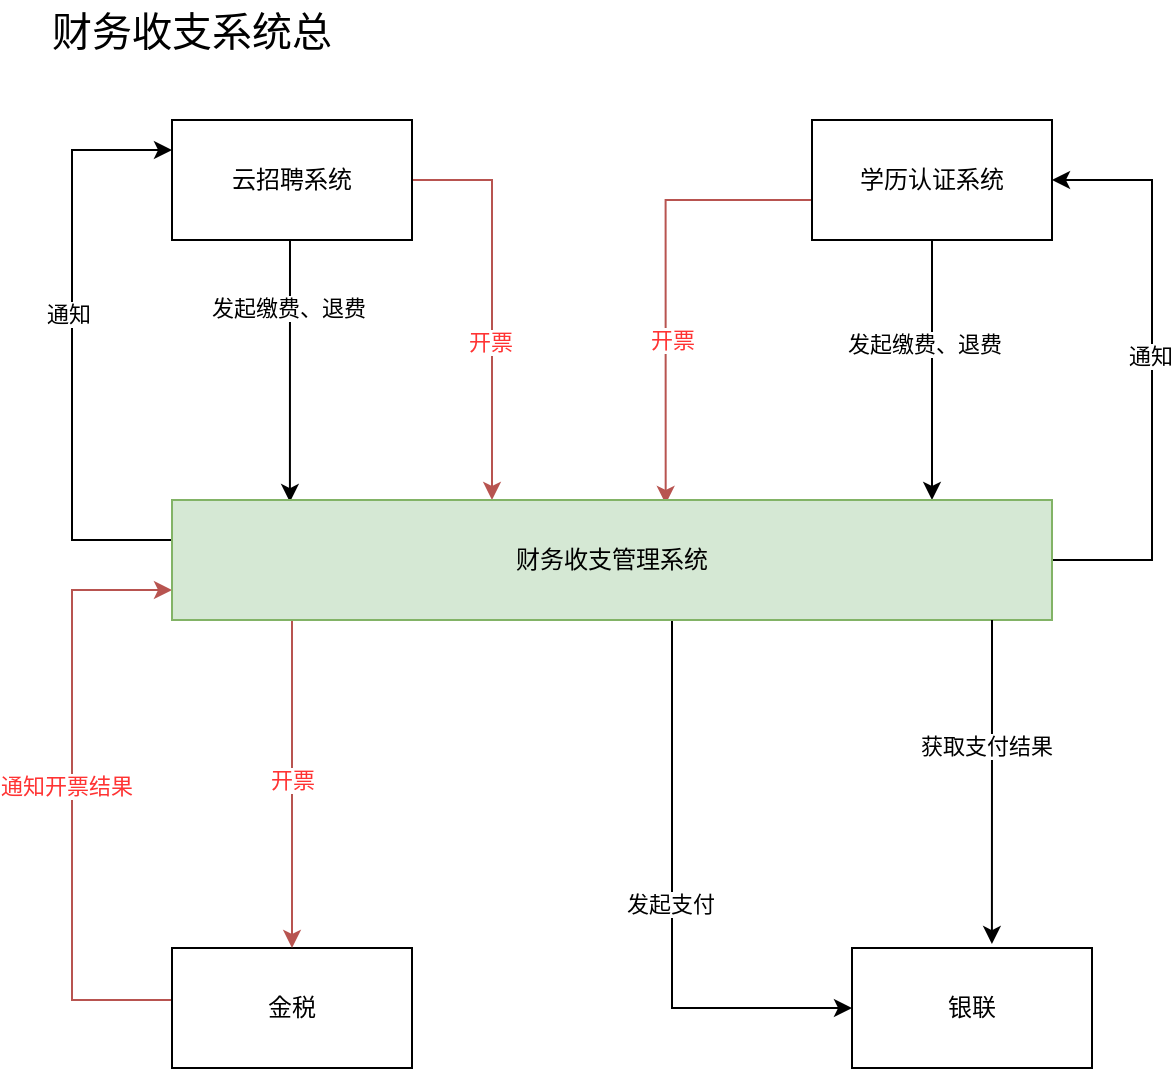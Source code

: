<mxfile version="24.2.5" type="github">
  <diagram name="第 1 页" id="mmZgXKD3ZRKLnQviUQY3">
    <mxGraphModel dx="1434" dy="746" grid="1" gridSize="10" guides="1" tooltips="1" connect="1" arrows="1" fold="1" page="1" pageScale="1" pageWidth="827" pageHeight="1169" math="0" shadow="0">
      <root>
        <mxCell id="0" />
        <mxCell id="1" parent="0" />
        <mxCell id="rgHk43R0lnlLl56AyZZH-1" value="银联" style="rounded=0;whiteSpace=wrap;html=1;" parent="1" vertex="1">
          <mxGeometry x="530" y="494" width="120" height="60" as="geometry" />
        </mxCell>
        <mxCell id="rgHk43R0lnlLl56AyZZH-6" style="edgeStyle=orthogonalEdgeStyle;rounded=0;orthogonalLoop=1;jettySize=auto;html=1;" parent="1" source="rgHk43R0lnlLl56AyZZH-2" target="rgHk43R0lnlLl56AyZZH-5" edge="1">
          <mxGeometry relative="1" as="geometry">
            <Array as="points">
              <mxPoint x="570" y="240" />
              <mxPoint x="570" y="240" />
            </Array>
          </mxGeometry>
        </mxCell>
        <mxCell id="rgHk43R0lnlLl56AyZZH-7" value="发起缴费、退费" style="edgeLabel;html=1;align=center;verticalAlign=middle;resizable=0;points=[];" parent="rgHk43R0lnlLl56AyZZH-6" vertex="1" connectable="0">
          <mxGeometry x="-0.21" y="-4" relative="1" as="geometry">
            <mxPoint as="offset" />
          </mxGeometry>
        </mxCell>
        <mxCell id="rgHk43R0lnlLl56AyZZH-23" style="edgeStyle=orthogonalEdgeStyle;rounded=0;orthogonalLoop=1;jettySize=auto;html=1;entryX=0.561;entryY=0.033;entryDx=0;entryDy=0;entryPerimeter=0;fillColor=#f8cecc;strokeColor=#b85450;" parent="1" source="rgHk43R0lnlLl56AyZZH-2" target="rgHk43R0lnlLl56AyZZH-5" edge="1">
          <mxGeometry relative="1" as="geometry">
            <mxPoint x="440" y="260" as="targetPoint" />
            <Array as="points">
              <mxPoint x="437" y="120" />
            </Array>
          </mxGeometry>
        </mxCell>
        <mxCell id="rgHk43R0lnlLl56AyZZH-24" value="开票" style="edgeLabel;html=1;align=center;verticalAlign=middle;resizable=0;points=[];fontColor=#FF3333;" parent="rgHk43R0lnlLl56AyZZH-23" vertex="1" connectable="0">
          <mxGeometry x="0.098" y="3" relative="1" as="geometry">
            <mxPoint y="19" as="offset" />
          </mxGeometry>
        </mxCell>
        <mxCell id="rgHk43R0lnlLl56AyZZH-2" value="学历认证系统" style="rounded=0;whiteSpace=wrap;html=1;" parent="1" vertex="1">
          <mxGeometry x="510" y="80" width="120" height="60" as="geometry" />
        </mxCell>
        <mxCell id="rgHk43R0lnlLl56AyZZH-8" style="edgeStyle=orthogonalEdgeStyle;rounded=0;orthogonalLoop=1;jettySize=auto;html=1;entryX=0.134;entryY=0.017;entryDx=0;entryDy=0;entryPerimeter=0;" parent="1" target="rgHk43R0lnlLl56AyZZH-5" edge="1">
          <mxGeometry relative="1" as="geometry">
            <mxPoint x="220" y="140" as="sourcePoint" />
            <mxPoint x="220" y="270" as="targetPoint" />
            <Array as="points">
              <mxPoint x="249" y="140" />
            </Array>
          </mxGeometry>
        </mxCell>
        <mxCell id="rgHk43R0lnlLl56AyZZH-9" value="发起缴费、退费" style="edgeLabel;html=1;align=center;verticalAlign=middle;resizable=0;points=[];" parent="rgHk43R0lnlLl56AyZZH-8" vertex="1" connectable="0">
          <mxGeometry x="-0.217" y="-1" relative="1" as="geometry">
            <mxPoint as="offset" />
          </mxGeometry>
        </mxCell>
        <mxCell id="rgHk43R0lnlLl56AyZZH-21" style="edgeStyle=orthogonalEdgeStyle;rounded=0;orthogonalLoop=1;jettySize=auto;html=1;fillColor=#f8cecc;strokeColor=#b85450;" parent="1" source="rgHk43R0lnlLl56AyZZH-3" target="rgHk43R0lnlLl56AyZZH-5" edge="1">
          <mxGeometry relative="1" as="geometry">
            <mxPoint x="350" y="260" as="targetPoint" />
            <Array as="points">
              <mxPoint x="350" y="110" />
            </Array>
          </mxGeometry>
        </mxCell>
        <mxCell id="rgHk43R0lnlLl56AyZZH-22" value="开票" style="edgeLabel;html=1;align=center;verticalAlign=middle;resizable=0;points=[];fontColor=#FF3333;" parent="rgHk43R0lnlLl56AyZZH-21" vertex="1" connectable="0">
          <mxGeometry x="0.21" y="-1" relative="1" as="geometry">
            <mxPoint as="offset" />
          </mxGeometry>
        </mxCell>
        <mxCell id="rgHk43R0lnlLl56AyZZH-3" value="云招聘系统" style="rounded=0;whiteSpace=wrap;html=1;" parent="1" vertex="1">
          <mxGeometry x="190" y="80" width="120" height="60" as="geometry" />
        </mxCell>
        <mxCell id="rgHk43R0lnlLl56AyZZH-27" style="edgeStyle=orthogonalEdgeStyle;rounded=0;orthogonalLoop=1;jettySize=auto;html=1;entryX=0;entryY=0.75;entryDx=0;entryDy=0;fillColor=#f8cecc;strokeColor=#b85450;" parent="1" source="rgHk43R0lnlLl56AyZZH-4" target="rgHk43R0lnlLl56AyZZH-5" edge="1">
          <mxGeometry relative="1" as="geometry">
            <Array as="points">
              <mxPoint x="140" y="520" />
              <mxPoint x="140" y="315" />
            </Array>
          </mxGeometry>
        </mxCell>
        <mxCell id="rgHk43R0lnlLl56AyZZH-28" value="通知开票结果" style="edgeLabel;html=1;align=center;verticalAlign=middle;resizable=0;points=[];fontColor=#FF3333;" parent="rgHk43R0lnlLl56AyZZH-27" vertex="1" connectable="0">
          <mxGeometry x="0.029" y="3" relative="1" as="geometry">
            <mxPoint as="offset" />
          </mxGeometry>
        </mxCell>
        <mxCell id="rgHk43R0lnlLl56AyZZH-4" value="金税" style="rounded=0;whiteSpace=wrap;html=1;" parent="1" vertex="1">
          <mxGeometry x="190" y="494" width="120" height="60" as="geometry" />
        </mxCell>
        <mxCell id="rgHk43R0lnlLl56AyZZH-10" style="edgeStyle=orthogonalEdgeStyle;rounded=0;orthogonalLoop=1;jettySize=auto;html=1;" parent="1" source="rgHk43R0lnlLl56AyZZH-5" target="rgHk43R0lnlLl56AyZZH-1" edge="1">
          <mxGeometry relative="1" as="geometry">
            <Array as="points">
              <mxPoint x="440" y="524" />
            </Array>
          </mxGeometry>
        </mxCell>
        <mxCell id="rgHk43R0lnlLl56AyZZH-11" value="发起支付" style="edgeLabel;html=1;align=center;verticalAlign=middle;resizable=0;points=[];" parent="rgHk43R0lnlLl56AyZZH-10" vertex="1" connectable="0">
          <mxGeometry y="-1" relative="1" as="geometry">
            <mxPoint as="offset" />
          </mxGeometry>
        </mxCell>
        <mxCell id="rgHk43R0lnlLl56AyZZH-17" style="edgeStyle=orthogonalEdgeStyle;rounded=0;orthogonalLoop=1;jettySize=auto;html=1;entryX=1;entryY=0.5;entryDx=0;entryDy=0;" parent="1" source="rgHk43R0lnlLl56AyZZH-5" target="rgHk43R0lnlLl56AyZZH-2" edge="1">
          <mxGeometry relative="1" as="geometry">
            <Array as="points">
              <mxPoint x="680" y="300" />
              <mxPoint x="680" y="110" />
            </Array>
          </mxGeometry>
        </mxCell>
        <mxCell id="rgHk43R0lnlLl56AyZZH-18" value="通知" style="edgeLabel;html=1;align=center;verticalAlign=middle;resizable=0;points=[];" parent="rgHk43R0lnlLl56AyZZH-17" vertex="1" connectable="0">
          <mxGeometry x="0.048" y="1" relative="1" as="geometry">
            <mxPoint as="offset" />
          </mxGeometry>
        </mxCell>
        <mxCell id="rgHk43R0lnlLl56AyZZH-19" style="edgeStyle=orthogonalEdgeStyle;rounded=0;orthogonalLoop=1;jettySize=auto;html=1;entryX=0;entryY=0.25;entryDx=0;entryDy=0;" parent="1" source="rgHk43R0lnlLl56AyZZH-5" target="rgHk43R0lnlLl56AyZZH-3" edge="1">
          <mxGeometry relative="1" as="geometry">
            <Array as="points">
              <mxPoint x="140" y="290" />
              <mxPoint x="140" y="95" />
            </Array>
          </mxGeometry>
        </mxCell>
        <mxCell id="rgHk43R0lnlLl56AyZZH-20" value="通知" style="edgeLabel;html=1;align=center;verticalAlign=middle;resizable=0;points=[];" parent="rgHk43R0lnlLl56AyZZH-19" vertex="1" connectable="0">
          <mxGeometry x="0.11" y="2" relative="1" as="geometry">
            <mxPoint as="offset" />
          </mxGeometry>
        </mxCell>
        <mxCell id="rgHk43R0lnlLl56AyZZH-25" style="edgeStyle=orthogonalEdgeStyle;rounded=0;orthogonalLoop=1;jettySize=auto;html=1;fillColor=#f8cecc;strokeColor=#b85450;" parent="1" source="rgHk43R0lnlLl56AyZZH-5" target="rgHk43R0lnlLl56AyZZH-4" edge="1">
          <mxGeometry relative="1" as="geometry">
            <Array as="points">
              <mxPoint x="250" y="360" />
              <mxPoint x="250" y="360" />
            </Array>
          </mxGeometry>
        </mxCell>
        <mxCell id="rgHk43R0lnlLl56AyZZH-26" value="开票" style="edgeLabel;html=1;align=center;verticalAlign=middle;resizable=0;points=[];fontColor=#FF3333;" parent="rgHk43R0lnlLl56AyZZH-25" vertex="1" connectable="0">
          <mxGeometry x="-0.024" relative="1" as="geometry">
            <mxPoint as="offset" />
          </mxGeometry>
        </mxCell>
        <mxCell id="rgHk43R0lnlLl56AyZZH-5" value="财务收支管理系统" style="rounded=0;whiteSpace=wrap;html=1;fillColor=#d5e8d4;strokeColor=#82b366;" parent="1" vertex="1">
          <mxGeometry x="190" y="270" width="440" height="60" as="geometry" />
        </mxCell>
        <mxCell id="rgHk43R0lnlLl56AyZZH-13" style="edgeStyle=orthogonalEdgeStyle;rounded=0;orthogonalLoop=1;jettySize=auto;html=1;entryX=0.583;entryY=-0.033;entryDx=0;entryDy=0;entryPerimeter=0;" parent="1" source="rgHk43R0lnlLl56AyZZH-5" target="rgHk43R0lnlLl56AyZZH-1" edge="1">
          <mxGeometry relative="1" as="geometry">
            <Array as="points">
              <mxPoint x="600" y="350" />
              <mxPoint x="600" y="350" />
            </Array>
          </mxGeometry>
        </mxCell>
        <mxCell id="rgHk43R0lnlLl56AyZZH-14" value="获取支付结果" style="edgeLabel;html=1;align=center;verticalAlign=middle;resizable=0;points=[];" parent="rgHk43R0lnlLl56AyZZH-13" vertex="1" connectable="0">
          <mxGeometry x="-0.222" y="-3" relative="1" as="geometry">
            <mxPoint as="offset" />
          </mxGeometry>
        </mxCell>
        <mxCell id="LMH38nqzzMzODzYaf8PD-1" value="财务收支系统总" style="text;html=1;align=center;verticalAlign=middle;whiteSpace=wrap;rounded=0;fontSize=20;" vertex="1" parent="1">
          <mxGeometry x="120" y="20" width="160" height="30" as="geometry" />
        </mxCell>
      </root>
    </mxGraphModel>
  </diagram>
</mxfile>

